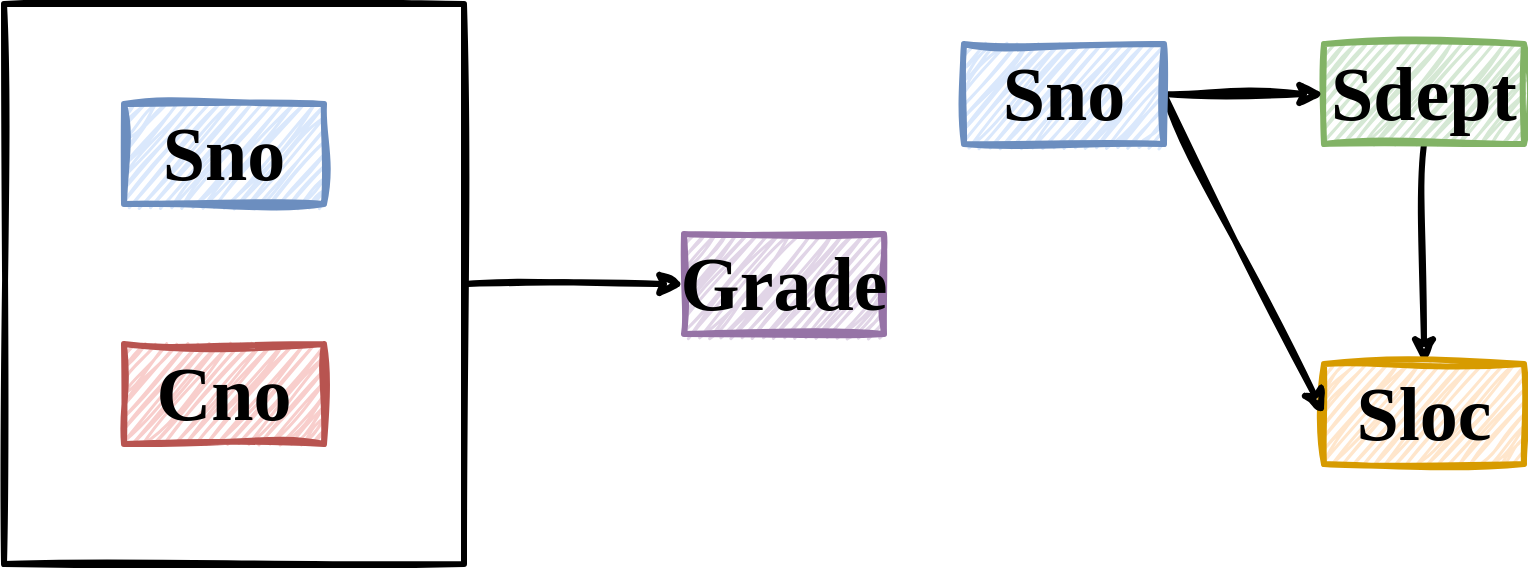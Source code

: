 <mxfile version="21.6.5" type="device">
  <diagram name="Page-1" id="SzHcWI-_8Ya9OkPr0IQE">
    <mxGraphModel dx="1114" dy="999" grid="1" gridSize="10" guides="1" tooltips="1" connect="1" arrows="1" fold="1" page="1" pageScale="1" pageWidth="850" pageHeight="1100" math="0" shadow="0">
      <root>
        <mxCell id="0" />
        <mxCell id="1" parent="0" />
        <mxCell id="l6X_O_eXY68d5sphv5rA-3" value="&lt;b&gt;&lt;font style=&quot;font-size: 38px;&quot;&gt;Sno&lt;/font&gt;&lt;/b&gt;" style="rounded=0;whiteSpace=wrap;html=1;sketch=1;hachureGap=4;jiggle=2;curveFitting=1;fontFamily=FZJingLeiS-R-GB;fontSize=28;fillColor=#dae8fc;strokeWidth=3;strokeColor=#6c8ebf;" vertex="1" parent="1">
          <mxGeometry x="100" y="340" width="100" height="50" as="geometry" />
        </mxCell>
        <mxCell id="l6X_O_eXY68d5sphv5rA-4" value="&lt;b&gt;&lt;font style=&quot;font-size: 38px;&quot;&gt;Cno&lt;/font&gt;&lt;/b&gt;" style="rounded=0;whiteSpace=wrap;html=1;sketch=1;hachureGap=4;jiggle=2;curveFitting=1;fontFamily=FZJingLeiS-R-GB;fontSize=28;fillColor=#f8cecc;strokeWidth=3;strokeColor=#b85450;" vertex="1" parent="1">
          <mxGeometry x="100" y="460" width="100" height="50" as="geometry" />
        </mxCell>
        <mxCell id="l6X_O_eXY68d5sphv5rA-17" style="edgeStyle=orthogonalEdgeStyle;rounded=0;sketch=1;hachureGap=4;jiggle=2;curveFitting=1;orthogonalLoop=1;jettySize=auto;html=1;exitX=0.5;exitY=1;exitDx=0;exitDy=0;entryX=0.5;entryY=0;entryDx=0;entryDy=0;fontFamily=Architects Daughter;fontSource=https%3A%2F%2Ffonts.googleapis.com%2Fcss%3Ffamily%3DArchitects%2BDaughter;fontSize=16;strokeWidth=3;" edge="1" parent="1" source="l6X_O_eXY68d5sphv5rA-6" target="l6X_O_eXY68d5sphv5rA-7">
          <mxGeometry relative="1" as="geometry" />
        </mxCell>
        <mxCell id="l6X_O_eXY68d5sphv5rA-6" value="&lt;b&gt;&lt;font style=&quot;font-size: 38px;&quot;&gt;Sdept&lt;/font&gt;&lt;/b&gt;" style="rounded=0;whiteSpace=wrap;html=1;sketch=1;hachureGap=4;jiggle=2;curveFitting=1;fontFamily=FZJingLeiS-R-GB;fontSize=28;fillColor=#d5e8d4;strokeWidth=3;strokeColor=#82b366;" vertex="1" parent="1">
          <mxGeometry x="700" y="310" width="100" height="50" as="geometry" />
        </mxCell>
        <mxCell id="l6X_O_eXY68d5sphv5rA-7" value="&lt;b&gt;&lt;font style=&quot;font-size: 38px;&quot;&gt;Sloc&lt;/font&gt;&lt;/b&gt;" style="rounded=0;whiteSpace=wrap;html=1;sketch=1;hachureGap=4;jiggle=2;curveFitting=1;fontFamily=FZJingLeiS-R-GB;fontSize=28;fillColor=#ffe6cc;strokeWidth=3;strokeColor=#d79b00;" vertex="1" parent="1">
          <mxGeometry x="700" y="470" width="100" height="50" as="geometry" />
        </mxCell>
        <mxCell id="l6X_O_eXY68d5sphv5rA-8" value="&lt;b&gt;&lt;font style=&quot;font-size: 38px;&quot;&gt;Grade&lt;/font&gt;&lt;/b&gt;" style="rounded=0;whiteSpace=wrap;html=1;sketch=1;hachureGap=4;jiggle=2;curveFitting=1;fontFamily=FZJingLeiS-R-GB;fontSize=28;fillColor=#e1d5e7;strokeWidth=3;strokeColor=#9673a6;" vertex="1" parent="1">
          <mxGeometry x="380" y="405" width="100" height="50" as="geometry" />
        </mxCell>
        <mxCell id="l6X_O_eXY68d5sphv5rA-13" style="edgeStyle=orthogonalEdgeStyle;rounded=0;sketch=1;hachureGap=4;jiggle=2;curveFitting=1;orthogonalLoop=1;jettySize=auto;html=1;entryX=0;entryY=0.5;entryDx=0;entryDy=0;fontFamily=Architects Daughter;fontSource=https%3A%2F%2Ffonts.googleapis.com%2Fcss%3Ffamily%3DArchitects%2BDaughter;fontSize=16;strokeWidth=3;" edge="1" parent="1" source="l6X_O_eXY68d5sphv5rA-12" target="l6X_O_eXY68d5sphv5rA-8">
          <mxGeometry relative="1" as="geometry" />
        </mxCell>
        <mxCell id="l6X_O_eXY68d5sphv5rA-12" value="" style="rounded=0;whiteSpace=wrap;html=1;sketch=1;hachureGap=4;jiggle=2;curveFitting=1;fontFamily=FZJingLeiS-R-GB;fontSize=28;fillColor=none;strokeWidth=3;" vertex="1" parent="1">
          <mxGeometry x="40" y="290" width="230" height="280" as="geometry" />
        </mxCell>
        <mxCell id="l6X_O_eXY68d5sphv5rA-15" style="edgeStyle=orthogonalEdgeStyle;rounded=0;sketch=1;hachureGap=4;jiggle=2;curveFitting=1;orthogonalLoop=1;jettySize=auto;html=1;exitX=1;exitY=0.5;exitDx=0;exitDy=0;entryX=0;entryY=0.5;entryDx=0;entryDy=0;fontFamily=Architects Daughter;fontSource=https%3A%2F%2Ffonts.googleapis.com%2Fcss%3Ffamily%3DArchitects%2BDaughter;fontSize=16;strokeWidth=3;" edge="1" parent="1" source="l6X_O_eXY68d5sphv5rA-14" target="l6X_O_eXY68d5sphv5rA-6">
          <mxGeometry relative="1" as="geometry" />
        </mxCell>
        <mxCell id="l6X_O_eXY68d5sphv5rA-18" style="rounded=0;sketch=1;hachureGap=4;jiggle=2;curveFitting=1;orthogonalLoop=1;jettySize=auto;html=1;exitX=1;exitY=0.5;exitDx=0;exitDy=0;entryX=0;entryY=0.5;entryDx=0;entryDy=0;fontFamily=Architects Daughter;fontSource=https%3A%2F%2Ffonts.googleapis.com%2Fcss%3Ffamily%3DArchitects%2BDaughter;fontSize=16;strokeWidth=3;" edge="1" parent="1" source="l6X_O_eXY68d5sphv5rA-14" target="l6X_O_eXY68d5sphv5rA-7">
          <mxGeometry relative="1" as="geometry" />
        </mxCell>
        <mxCell id="l6X_O_eXY68d5sphv5rA-14" value="&lt;b&gt;&lt;font style=&quot;font-size: 38px;&quot;&gt;Sno&lt;/font&gt;&lt;/b&gt;" style="rounded=0;whiteSpace=wrap;html=1;sketch=1;hachureGap=4;jiggle=2;curveFitting=1;fontFamily=FZJingLeiS-R-GB;fontSize=28;fillColor=#dae8fc;strokeWidth=3;strokeColor=#6c8ebf;" vertex="1" parent="1">
          <mxGeometry x="520" y="310" width="100" height="50" as="geometry" />
        </mxCell>
      </root>
    </mxGraphModel>
  </diagram>
</mxfile>
